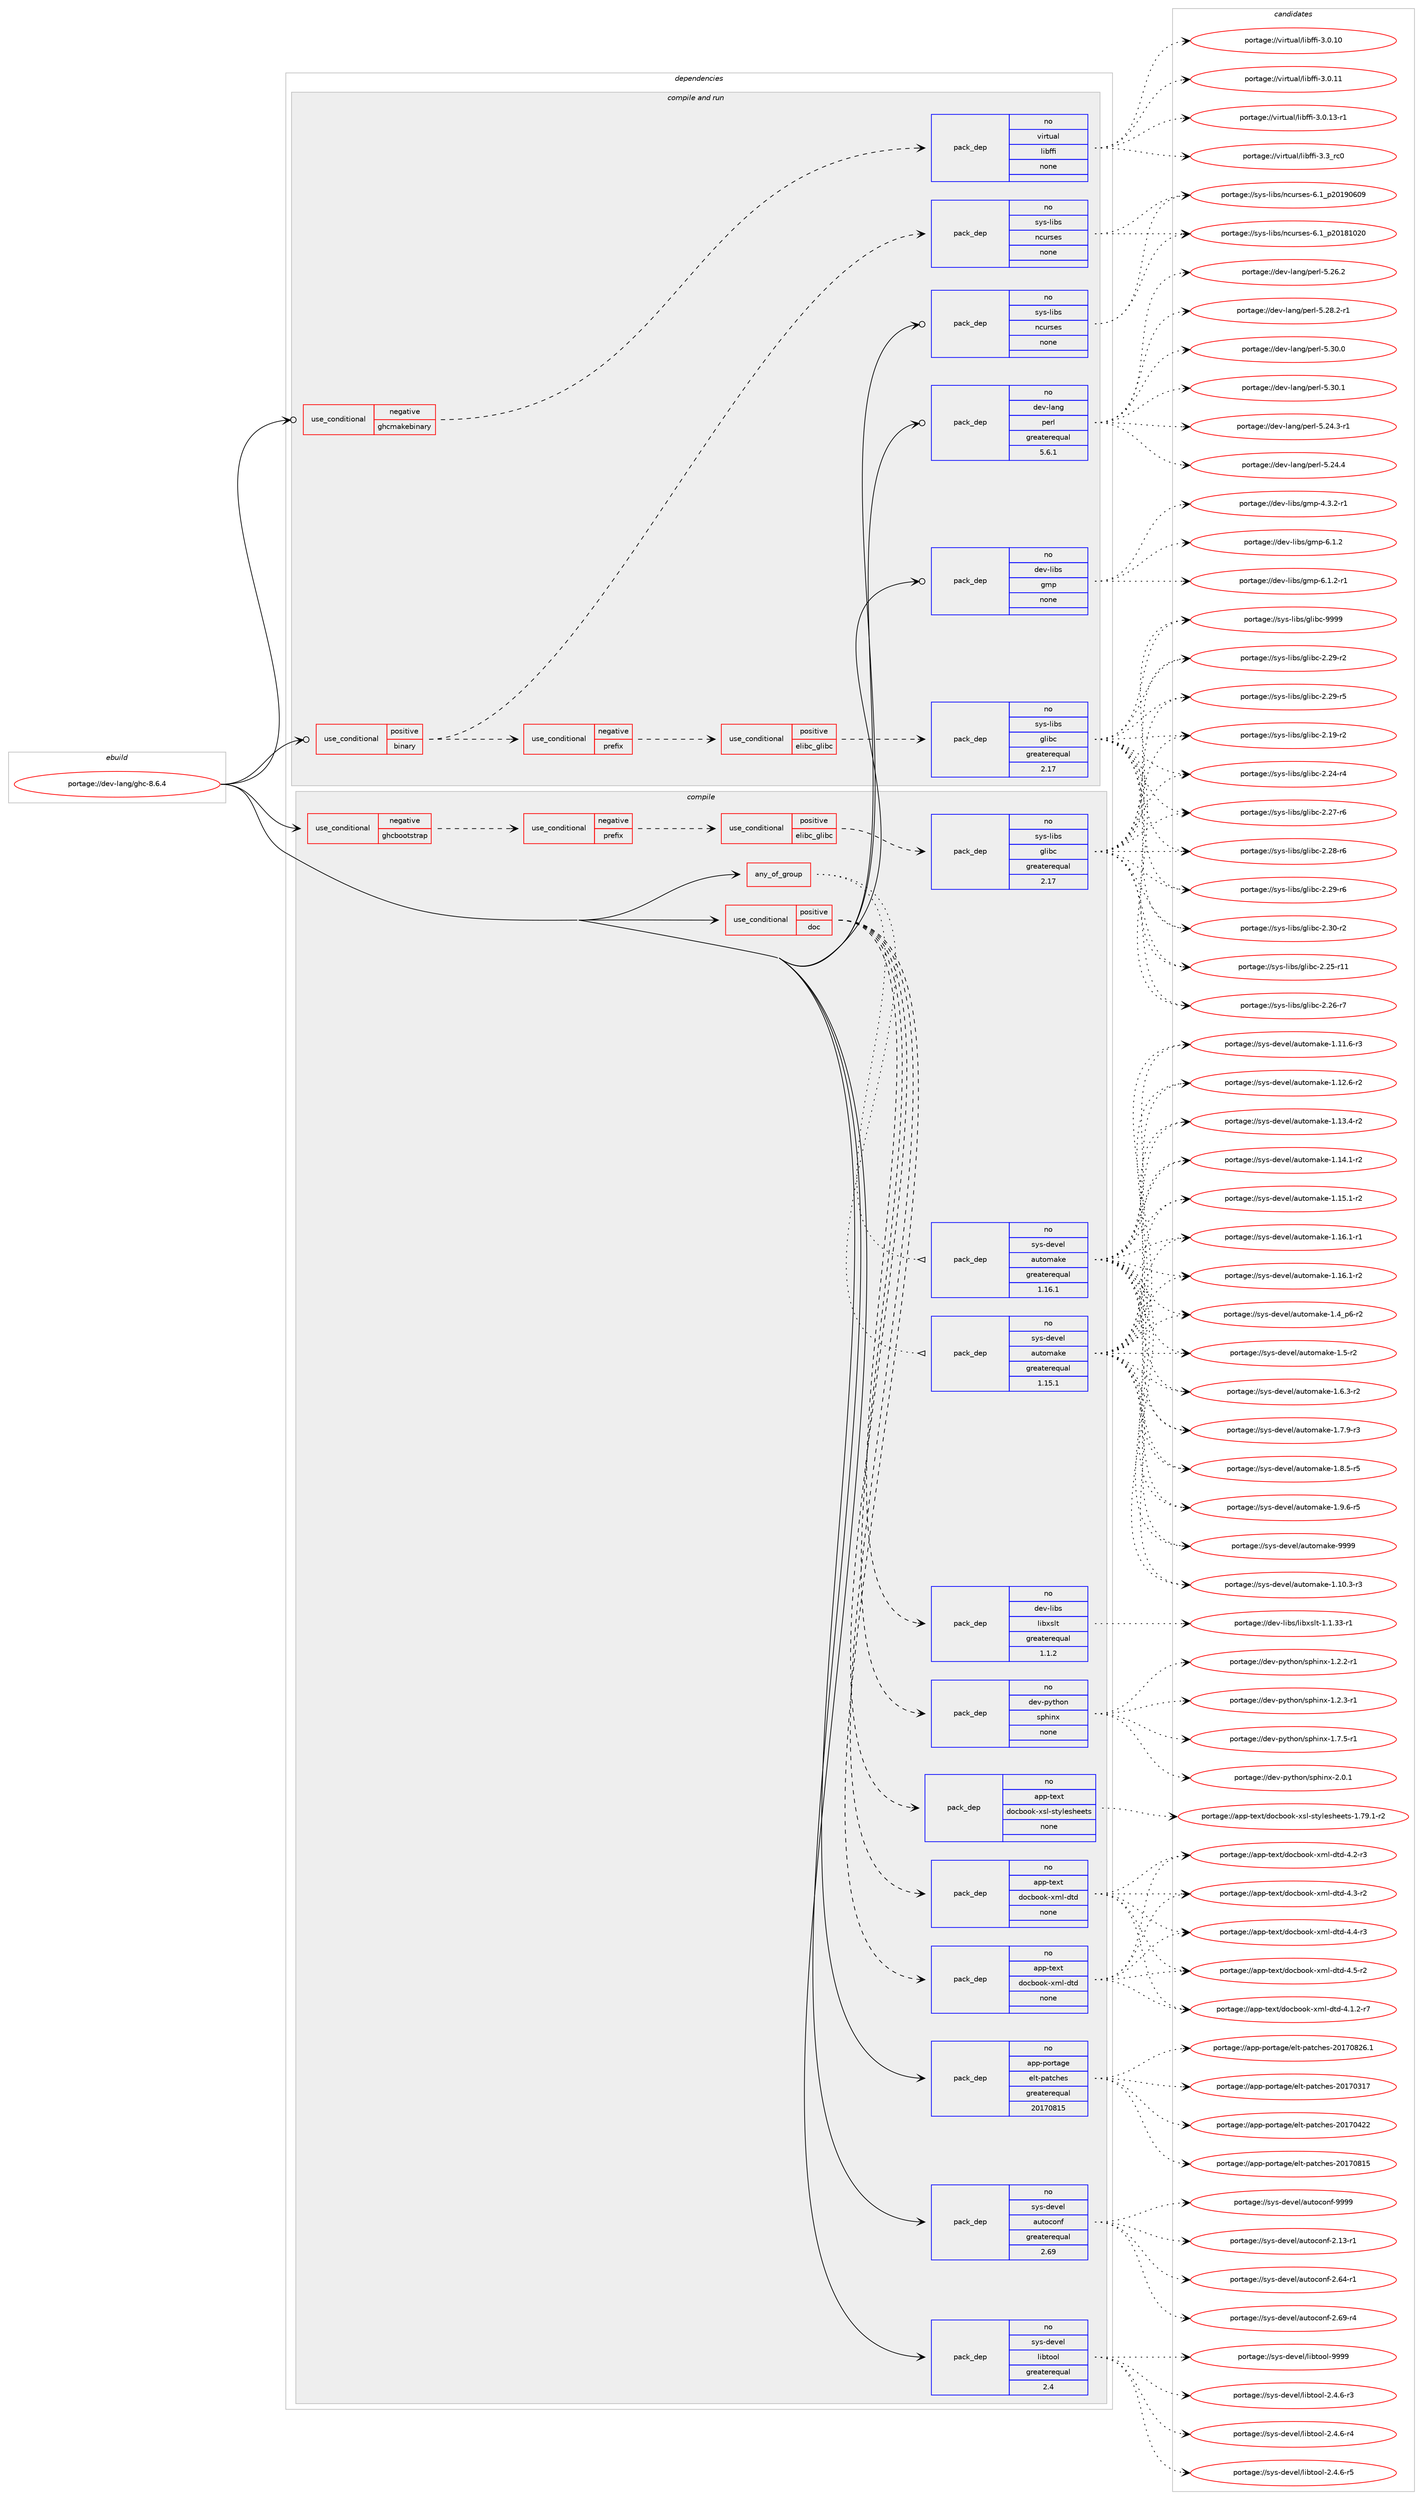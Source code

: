 digraph prolog {

# *************
# Graph options
# *************

newrank=true;
concentrate=true;
compound=true;
graph [rankdir=LR,fontname=Helvetica,fontsize=10,ranksep=1.5];#, ranksep=2.5, nodesep=0.2];
edge  [arrowhead=vee];
node  [fontname=Helvetica,fontsize=10];

# **********
# The ebuild
# **********

subgraph cluster_leftcol {
color=gray;
rank=same;
label=<<i>ebuild</i>>;
id [label="portage://dev-lang/ghc-8.6.4", color=red, width=4, href="../dev-lang/ghc-8.6.4.svg"];
}

# ****************
# The dependencies
# ****************

subgraph cluster_midcol {
color=gray;
label=<<i>dependencies</i>>;
subgraph cluster_compile {
fillcolor="#eeeeee";
style=filled;
label=<<i>compile</i>>;
subgraph any2693 {
dependency93443 [label=<<TABLE BORDER="0" CELLBORDER="1" CELLSPACING="0" CELLPADDING="4"><TR><TD CELLPADDING="10">any_of_group</TD></TR></TABLE>>, shape=none, color=red];subgraph pack71480 {
dependency93444 [label=<<TABLE BORDER="0" CELLBORDER="1" CELLSPACING="0" CELLPADDING="4" WIDTH="220"><TR><TD ROWSPAN="6" CELLPADDING="30">pack_dep</TD></TR><TR><TD WIDTH="110">no</TD></TR><TR><TD>sys-devel</TD></TR><TR><TD>automake</TD></TR><TR><TD>greaterequal</TD></TR><TR><TD>1.16.1</TD></TR></TABLE>>, shape=none, color=blue];
}
dependency93443:e -> dependency93444:w [weight=20,style="dotted",arrowhead="oinv"];
subgraph pack71481 {
dependency93445 [label=<<TABLE BORDER="0" CELLBORDER="1" CELLSPACING="0" CELLPADDING="4" WIDTH="220"><TR><TD ROWSPAN="6" CELLPADDING="30">pack_dep</TD></TR><TR><TD WIDTH="110">no</TD></TR><TR><TD>sys-devel</TD></TR><TR><TD>automake</TD></TR><TR><TD>greaterequal</TD></TR><TR><TD>1.15.1</TD></TR></TABLE>>, shape=none, color=blue];
}
dependency93443:e -> dependency93445:w [weight=20,style="dotted",arrowhead="oinv"];
}
id:e -> dependency93443:w [weight=20,style="solid",arrowhead="vee"];
subgraph cond19213 {
dependency93446 [label=<<TABLE BORDER="0" CELLBORDER="1" CELLSPACING="0" CELLPADDING="4"><TR><TD ROWSPAN="3" CELLPADDING="10">use_conditional</TD></TR><TR><TD>negative</TD></TR><TR><TD>ghcbootstrap</TD></TR></TABLE>>, shape=none, color=red];
subgraph cond19214 {
dependency93447 [label=<<TABLE BORDER="0" CELLBORDER="1" CELLSPACING="0" CELLPADDING="4"><TR><TD ROWSPAN="3" CELLPADDING="10">use_conditional</TD></TR><TR><TD>negative</TD></TR><TR><TD>prefix</TD></TR></TABLE>>, shape=none, color=red];
subgraph cond19215 {
dependency93448 [label=<<TABLE BORDER="0" CELLBORDER="1" CELLSPACING="0" CELLPADDING="4"><TR><TD ROWSPAN="3" CELLPADDING="10">use_conditional</TD></TR><TR><TD>positive</TD></TR><TR><TD>elibc_glibc</TD></TR></TABLE>>, shape=none, color=red];
subgraph pack71482 {
dependency93449 [label=<<TABLE BORDER="0" CELLBORDER="1" CELLSPACING="0" CELLPADDING="4" WIDTH="220"><TR><TD ROWSPAN="6" CELLPADDING="30">pack_dep</TD></TR><TR><TD WIDTH="110">no</TD></TR><TR><TD>sys-libs</TD></TR><TR><TD>glibc</TD></TR><TR><TD>greaterequal</TD></TR><TR><TD>2.17</TD></TR></TABLE>>, shape=none, color=blue];
}
dependency93448:e -> dependency93449:w [weight=20,style="dashed",arrowhead="vee"];
}
dependency93447:e -> dependency93448:w [weight=20,style="dashed",arrowhead="vee"];
}
dependency93446:e -> dependency93447:w [weight=20,style="dashed",arrowhead="vee"];
}
id:e -> dependency93446:w [weight=20,style="solid",arrowhead="vee"];
subgraph cond19216 {
dependency93450 [label=<<TABLE BORDER="0" CELLBORDER="1" CELLSPACING="0" CELLPADDING="4"><TR><TD ROWSPAN="3" CELLPADDING="10">use_conditional</TD></TR><TR><TD>positive</TD></TR><TR><TD>doc</TD></TR></TABLE>>, shape=none, color=red];
subgraph pack71483 {
dependency93451 [label=<<TABLE BORDER="0" CELLBORDER="1" CELLSPACING="0" CELLPADDING="4" WIDTH="220"><TR><TD ROWSPAN="6" CELLPADDING="30">pack_dep</TD></TR><TR><TD WIDTH="110">no</TD></TR><TR><TD>app-text</TD></TR><TR><TD>docbook-xml-dtd</TD></TR><TR><TD>none</TD></TR><TR><TD></TD></TR></TABLE>>, shape=none, color=blue];
}
dependency93450:e -> dependency93451:w [weight=20,style="dashed",arrowhead="vee"];
subgraph pack71484 {
dependency93452 [label=<<TABLE BORDER="0" CELLBORDER="1" CELLSPACING="0" CELLPADDING="4" WIDTH="220"><TR><TD ROWSPAN="6" CELLPADDING="30">pack_dep</TD></TR><TR><TD WIDTH="110">no</TD></TR><TR><TD>app-text</TD></TR><TR><TD>docbook-xml-dtd</TD></TR><TR><TD>none</TD></TR><TR><TD></TD></TR></TABLE>>, shape=none, color=blue];
}
dependency93450:e -> dependency93452:w [weight=20,style="dashed",arrowhead="vee"];
subgraph pack71485 {
dependency93453 [label=<<TABLE BORDER="0" CELLBORDER="1" CELLSPACING="0" CELLPADDING="4" WIDTH="220"><TR><TD ROWSPAN="6" CELLPADDING="30">pack_dep</TD></TR><TR><TD WIDTH="110">no</TD></TR><TR><TD>app-text</TD></TR><TR><TD>docbook-xsl-stylesheets</TD></TR><TR><TD>none</TD></TR><TR><TD></TD></TR></TABLE>>, shape=none, color=blue];
}
dependency93450:e -> dependency93453:w [weight=20,style="dashed",arrowhead="vee"];
subgraph pack71486 {
dependency93454 [label=<<TABLE BORDER="0" CELLBORDER="1" CELLSPACING="0" CELLPADDING="4" WIDTH="220"><TR><TD ROWSPAN="6" CELLPADDING="30">pack_dep</TD></TR><TR><TD WIDTH="110">no</TD></TR><TR><TD>dev-python</TD></TR><TR><TD>sphinx</TD></TR><TR><TD>none</TD></TR><TR><TD></TD></TR></TABLE>>, shape=none, color=blue];
}
dependency93450:e -> dependency93454:w [weight=20,style="dashed",arrowhead="vee"];
subgraph pack71487 {
dependency93455 [label=<<TABLE BORDER="0" CELLBORDER="1" CELLSPACING="0" CELLPADDING="4" WIDTH="220"><TR><TD ROWSPAN="6" CELLPADDING="30">pack_dep</TD></TR><TR><TD WIDTH="110">no</TD></TR><TR><TD>dev-libs</TD></TR><TR><TD>libxslt</TD></TR><TR><TD>greaterequal</TD></TR><TR><TD>1.1.2</TD></TR></TABLE>>, shape=none, color=blue];
}
dependency93450:e -> dependency93455:w [weight=20,style="dashed",arrowhead="vee"];
}
id:e -> dependency93450:w [weight=20,style="solid",arrowhead="vee"];
subgraph pack71488 {
dependency93456 [label=<<TABLE BORDER="0" CELLBORDER="1" CELLSPACING="0" CELLPADDING="4" WIDTH="220"><TR><TD ROWSPAN="6" CELLPADDING="30">pack_dep</TD></TR><TR><TD WIDTH="110">no</TD></TR><TR><TD>app-portage</TD></TR><TR><TD>elt-patches</TD></TR><TR><TD>greaterequal</TD></TR><TR><TD>20170815</TD></TR></TABLE>>, shape=none, color=blue];
}
id:e -> dependency93456:w [weight=20,style="solid",arrowhead="vee"];
subgraph pack71489 {
dependency93457 [label=<<TABLE BORDER="0" CELLBORDER="1" CELLSPACING="0" CELLPADDING="4" WIDTH="220"><TR><TD ROWSPAN="6" CELLPADDING="30">pack_dep</TD></TR><TR><TD WIDTH="110">no</TD></TR><TR><TD>sys-devel</TD></TR><TR><TD>autoconf</TD></TR><TR><TD>greaterequal</TD></TR><TR><TD>2.69</TD></TR></TABLE>>, shape=none, color=blue];
}
id:e -> dependency93457:w [weight=20,style="solid",arrowhead="vee"];
subgraph pack71490 {
dependency93458 [label=<<TABLE BORDER="0" CELLBORDER="1" CELLSPACING="0" CELLPADDING="4" WIDTH="220"><TR><TD ROWSPAN="6" CELLPADDING="30">pack_dep</TD></TR><TR><TD WIDTH="110">no</TD></TR><TR><TD>sys-devel</TD></TR><TR><TD>libtool</TD></TR><TR><TD>greaterequal</TD></TR><TR><TD>2.4</TD></TR></TABLE>>, shape=none, color=blue];
}
id:e -> dependency93458:w [weight=20,style="solid",arrowhead="vee"];
}
subgraph cluster_compileandrun {
fillcolor="#eeeeee";
style=filled;
label=<<i>compile and run</i>>;
subgraph cond19217 {
dependency93459 [label=<<TABLE BORDER="0" CELLBORDER="1" CELLSPACING="0" CELLPADDING="4"><TR><TD ROWSPAN="3" CELLPADDING="10">use_conditional</TD></TR><TR><TD>negative</TD></TR><TR><TD>ghcmakebinary</TD></TR></TABLE>>, shape=none, color=red];
subgraph pack71491 {
dependency93460 [label=<<TABLE BORDER="0" CELLBORDER="1" CELLSPACING="0" CELLPADDING="4" WIDTH="220"><TR><TD ROWSPAN="6" CELLPADDING="30">pack_dep</TD></TR><TR><TD WIDTH="110">no</TD></TR><TR><TD>virtual</TD></TR><TR><TD>libffi</TD></TR><TR><TD>none</TD></TR><TR><TD></TD></TR></TABLE>>, shape=none, color=blue];
}
dependency93459:e -> dependency93460:w [weight=20,style="dashed",arrowhead="vee"];
}
id:e -> dependency93459:w [weight=20,style="solid",arrowhead="odotvee"];
subgraph cond19218 {
dependency93461 [label=<<TABLE BORDER="0" CELLBORDER="1" CELLSPACING="0" CELLPADDING="4"><TR><TD ROWSPAN="3" CELLPADDING="10">use_conditional</TD></TR><TR><TD>positive</TD></TR><TR><TD>binary</TD></TR></TABLE>>, shape=none, color=red];
subgraph cond19219 {
dependency93462 [label=<<TABLE BORDER="0" CELLBORDER="1" CELLSPACING="0" CELLPADDING="4"><TR><TD ROWSPAN="3" CELLPADDING="10">use_conditional</TD></TR><TR><TD>negative</TD></TR><TR><TD>prefix</TD></TR></TABLE>>, shape=none, color=red];
subgraph cond19220 {
dependency93463 [label=<<TABLE BORDER="0" CELLBORDER="1" CELLSPACING="0" CELLPADDING="4"><TR><TD ROWSPAN="3" CELLPADDING="10">use_conditional</TD></TR><TR><TD>positive</TD></TR><TR><TD>elibc_glibc</TD></TR></TABLE>>, shape=none, color=red];
subgraph pack71492 {
dependency93464 [label=<<TABLE BORDER="0" CELLBORDER="1" CELLSPACING="0" CELLPADDING="4" WIDTH="220"><TR><TD ROWSPAN="6" CELLPADDING="30">pack_dep</TD></TR><TR><TD WIDTH="110">no</TD></TR><TR><TD>sys-libs</TD></TR><TR><TD>glibc</TD></TR><TR><TD>greaterequal</TD></TR><TR><TD>2.17</TD></TR></TABLE>>, shape=none, color=blue];
}
dependency93463:e -> dependency93464:w [weight=20,style="dashed",arrowhead="vee"];
}
dependency93462:e -> dependency93463:w [weight=20,style="dashed",arrowhead="vee"];
}
dependency93461:e -> dependency93462:w [weight=20,style="dashed",arrowhead="vee"];
subgraph pack71493 {
dependency93465 [label=<<TABLE BORDER="0" CELLBORDER="1" CELLSPACING="0" CELLPADDING="4" WIDTH="220"><TR><TD ROWSPAN="6" CELLPADDING="30">pack_dep</TD></TR><TR><TD WIDTH="110">no</TD></TR><TR><TD>sys-libs</TD></TR><TR><TD>ncurses</TD></TR><TR><TD>none</TD></TR><TR><TD></TD></TR></TABLE>>, shape=none, color=blue];
}
dependency93461:e -> dependency93465:w [weight=20,style="dashed",arrowhead="vee"];
}
id:e -> dependency93461:w [weight=20,style="solid",arrowhead="odotvee"];
subgraph pack71494 {
dependency93466 [label=<<TABLE BORDER="0" CELLBORDER="1" CELLSPACING="0" CELLPADDING="4" WIDTH="220"><TR><TD ROWSPAN="6" CELLPADDING="30">pack_dep</TD></TR><TR><TD WIDTH="110">no</TD></TR><TR><TD>dev-lang</TD></TR><TR><TD>perl</TD></TR><TR><TD>greaterequal</TD></TR><TR><TD>5.6.1</TD></TR></TABLE>>, shape=none, color=blue];
}
id:e -> dependency93466:w [weight=20,style="solid",arrowhead="odotvee"];
subgraph pack71495 {
dependency93467 [label=<<TABLE BORDER="0" CELLBORDER="1" CELLSPACING="0" CELLPADDING="4" WIDTH="220"><TR><TD ROWSPAN="6" CELLPADDING="30">pack_dep</TD></TR><TR><TD WIDTH="110">no</TD></TR><TR><TD>dev-libs</TD></TR><TR><TD>gmp</TD></TR><TR><TD>none</TD></TR><TR><TD></TD></TR></TABLE>>, shape=none, color=blue];
}
id:e -> dependency93467:w [weight=20,style="solid",arrowhead="odotvee"];
subgraph pack71496 {
dependency93468 [label=<<TABLE BORDER="0" CELLBORDER="1" CELLSPACING="0" CELLPADDING="4" WIDTH="220"><TR><TD ROWSPAN="6" CELLPADDING="30">pack_dep</TD></TR><TR><TD WIDTH="110">no</TD></TR><TR><TD>sys-libs</TD></TR><TR><TD>ncurses</TD></TR><TR><TD>none</TD></TR><TR><TD></TD></TR></TABLE>>, shape=none, color=blue];
}
id:e -> dependency93468:w [weight=20,style="solid",arrowhead="odotvee"];
}
subgraph cluster_run {
fillcolor="#eeeeee";
style=filled;
label=<<i>run</i>>;
}
}

# **************
# The candidates
# **************

subgraph cluster_choices {
rank=same;
color=gray;
label=<<i>candidates</i>>;

subgraph choice71480 {
color=black;
nodesep=1;
choiceportage11512111545100101118101108479711711611110997107101454946494846514511451 [label="portage://sys-devel/automake-1.10.3-r3", color=red, width=4,href="../sys-devel/automake-1.10.3-r3.svg"];
choiceportage11512111545100101118101108479711711611110997107101454946494946544511451 [label="portage://sys-devel/automake-1.11.6-r3", color=red, width=4,href="../sys-devel/automake-1.11.6-r3.svg"];
choiceportage11512111545100101118101108479711711611110997107101454946495046544511450 [label="portage://sys-devel/automake-1.12.6-r2", color=red, width=4,href="../sys-devel/automake-1.12.6-r2.svg"];
choiceportage11512111545100101118101108479711711611110997107101454946495146524511450 [label="portage://sys-devel/automake-1.13.4-r2", color=red, width=4,href="../sys-devel/automake-1.13.4-r2.svg"];
choiceportage11512111545100101118101108479711711611110997107101454946495246494511450 [label="portage://sys-devel/automake-1.14.1-r2", color=red, width=4,href="../sys-devel/automake-1.14.1-r2.svg"];
choiceportage11512111545100101118101108479711711611110997107101454946495346494511450 [label="portage://sys-devel/automake-1.15.1-r2", color=red, width=4,href="../sys-devel/automake-1.15.1-r2.svg"];
choiceportage11512111545100101118101108479711711611110997107101454946495446494511449 [label="portage://sys-devel/automake-1.16.1-r1", color=red, width=4,href="../sys-devel/automake-1.16.1-r1.svg"];
choiceportage11512111545100101118101108479711711611110997107101454946495446494511450 [label="portage://sys-devel/automake-1.16.1-r2", color=red, width=4,href="../sys-devel/automake-1.16.1-r2.svg"];
choiceportage115121115451001011181011084797117116111109971071014549465295112544511450 [label="portage://sys-devel/automake-1.4_p6-r2", color=red, width=4,href="../sys-devel/automake-1.4_p6-r2.svg"];
choiceportage11512111545100101118101108479711711611110997107101454946534511450 [label="portage://sys-devel/automake-1.5-r2", color=red, width=4,href="../sys-devel/automake-1.5-r2.svg"];
choiceportage115121115451001011181011084797117116111109971071014549465446514511450 [label="portage://sys-devel/automake-1.6.3-r2", color=red, width=4,href="../sys-devel/automake-1.6.3-r2.svg"];
choiceportage115121115451001011181011084797117116111109971071014549465546574511451 [label="portage://sys-devel/automake-1.7.9-r3", color=red, width=4,href="../sys-devel/automake-1.7.9-r3.svg"];
choiceportage115121115451001011181011084797117116111109971071014549465646534511453 [label="portage://sys-devel/automake-1.8.5-r5", color=red, width=4,href="../sys-devel/automake-1.8.5-r5.svg"];
choiceportage115121115451001011181011084797117116111109971071014549465746544511453 [label="portage://sys-devel/automake-1.9.6-r5", color=red, width=4,href="../sys-devel/automake-1.9.6-r5.svg"];
choiceportage115121115451001011181011084797117116111109971071014557575757 [label="portage://sys-devel/automake-9999", color=red, width=4,href="../sys-devel/automake-9999.svg"];
dependency93444:e -> choiceportage11512111545100101118101108479711711611110997107101454946494846514511451:w [style=dotted,weight="100"];
dependency93444:e -> choiceportage11512111545100101118101108479711711611110997107101454946494946544511451:w [style=dotted,weight="100"];
dependency93444:e -> choiceportage11512111545100101118101108479711711611110997107101454946495046544511450:w [style=dotted,weight="100"];
dependency93444:e -> choiceportage11512111545100101118101108479711711611110997107101454946495146524511450:w [style=dotted,weight="100"];
dependency93444:e -> choiceportage11512111545100101118101108479711711611110997107101454946495246494511450:w [style=dotted,weight="100"];
dependency93444:e -> choiceportage11512111545100101118101108479711711611110997107101454946495346494511450:w [style=dotted,weight="100"];
dependency93444:e -> choiceportage11512111545100101118101108479711711611110997107101454946495446494511449:w [style=dotted,weight="100"];
dependency93444:e -> choiceportage11512111545100101118101108479711711611110997107101454946495446494511450:w [style=dotted,weight="100"];
dependency93444:e -> choiceportage115121115451001011181011084797117116111109971071014549465295112544511450:w [style=dotted,weight="100"];
dependency93444:e -> choiceportage11512111545100101118101108479711711611110997107101454946534511450:w [style=dotted,weight="100"];
dependency93444:e -> choiceportage115121115451001011181011084797117116111109971071014549465446514511450:w [style=dotted,weight="100"];
dependency93444:e -> choiceportage115121115451001011181011084797117116111109971071014549465546574511451:w [style=dotted,weight="100"];
dependency93444:e -> choiceportage115121115451001011181011084797117116111109971071014549465646534511453:w [style=dotted,weight="100"];
dependency93444:e -> choiceportage115121115451001011181011084797117116111109971071014549465746544511453:w [style=dotted,weight="100"];
dependency93444:e -> choiceportage115121115451001011181011084797117116111109971071014557575757:w [style=dotted,weight="100"];
}
subgraph choice71481 {
color=black;
nodesep=1;
choiceportage11512111545100101118101108479711711611110997107101454946494846514511451 [label="portage://sys-devel/automake-1.10.3-r3", color=red, width=4,href="../sys-devel/automake-1.10.3-r3.svg"];
choiceportage11512111545100101118101108479711711611110997107101454946494946544511451 [label="portage://sys-devel/automake-1.11.6-r3", color=red, width=4,href="../sys-devel/automake-1.11.6-r3.svg"];
choiceportage11512111545100101118101108479711711611110997107101454946495046544511450 [label="portage://sys-devel/automake-1.12.6-r2", color=red, width=4,href="../sys-devel/automake-1.12.6-r2.svg"];
choiceportage11512111545100101118101108479711711611110997107101454946495146524511450 [label="portage://sys-devel/automake-1.13.4-r2", color=red, width=4,href="../sys-devel/automake-1.13.4-r2.svg"];
choiceportage11512111545100101118101108479711711611110997107101454946495246494511450 [label="portage://sys-devel/automake-1.14.1-r2", color=red, width=4,href="../sys-devel/automake-1.14.1-r2.svg"];
choiceportage11512111545100101118101108479711711611110997107101454946495346494511450 [label="portage://sys-devel/automake-1.15.1-r2", color=red, width=4,href="../sys-devel/automake-1.15.1-r2.svg"];
choiceportage11512111545100101118101108479711711611110997107101454946495446494511449 [label="portage://sys-devel/automake-1.16.1-r1", color=red, width=4,href="../sys-devel/automake-1.16.1-r1.svg"];
choiceportage11512111545100101118101108479711711611110997107101454946495446494511450 [label="portage://sys-devel/automake-1.16.1-r2", color=red, width=4,href="../sys-devel/automake-1.16.1-r2.svg"];
choiceportage115121115451001011181011084797117116111109971071014549465295112544511450 [label="portage://sys-devel/automake-1.4_p6-r2", color=red, width=4,href="../sys-devel/automake-1.4_p6-r2.svg"];
choiceportage11512111545100101118101108479711711611110997107101454946534511450 [label="portage://sys-devel/automake-1.5-r2", color=red, width=4,href="../sys-devel/automake-1.5-r2.svg"];
choiceportage115121115451001011181011084797117116111109971071014549465446514511450 [label="portage://sys-devel/automake-1.6.3-r2", color=red, width=4,href="../sys-devel/automake-1.6.3-r2.svg"];
choiceportage115121115451001011181011084797117116111109971071014549465546574511451 [label="portage://sys-devel/automake-1.7.9-r3", color=red, width=4,href="../sys-devel/automake-1.7.9-r3.svg"];
choiceportage115121115451001011181011084797117116111109971071014549465646534511453 [label="portage://sys-devel/automake-1.8.5-r5", color=red, width=4,href="../sys-devel/automake-1.8.5-r5.svg"];
choiceportage115121115451001011181011084797117116111109971071014549465746544511453 [label="portage://sys-devel/automake-1.9.6-r5", color=red, width=4,href="../sys-devel/automake-1.9.6-r5.svg"];
choiceportage115121115451001011181011084797117116111109971071014557575757 [label="portage://sys-devel/automake-9999", color=red, width=4,href="../sys-devel/automake-9999.svg"];
dependency93445:e -> choiceportage11512111545100101118101108479711711611110997107101454946494846514511451:w [style=dotted,weight="100"];
dependency93445:e -> choiceportage11512111545100101118101108479711711611110997107101454946494946544511451:w [style=dotted,weight="100"];
dependency93445:e -> choiceportage11512111545100101118101108479711711611110997107101454946495046544511450:w [style=dotted,weight="100"];
dependency93445:e -> choiceportage11512111545100101118101108479711711611110997107101454946495146524511450:w [style=dotted,weight="100"];
dependency93445:e -> choiceportage11512111545100101118101108479711711611110997107101454946495246494511450:w [style=dotted,weight="100"];
dependency93445:e -> choiceportage11512111545100101118101108479711711611110997107101454946495346494511450:w [style=dotted,weight="100"];
dependency93445:e -> choiceportage11512111545100101118101108479711711611110997107101454946495446494511449:w [style=dotted,weight="100"];
dependency93445:e -> choiceportage11512111545100101118101108479711711611110997107101454946495446494511450:w [style=dotted,weight="100"];
dependency93445:e -> choiceportage115121115451001011181011084797117116111109971071014549465295112544511450:w [style=dotted,weight="100"];
dependency93445:e -> choiceportage11512111545100101118101108479711711611110997107101454946534511450:w [style=dotted,weight="100"];
dependency93445:e -> choiceportage115121115451001011181011084797117116111109971071014549465446514511450:w [style=dotted,weight="100"];
dependency93445:e -> choiceportage115121115451001011181011084797117116111109971071014549465546574511451:w [style=dotted,weight="100"];
dependency93445:e -> choiceportage115121115451001011181011084797117116111109971071014549465646534511453:w [style=dotted,weight="100"];
dependency93445:e -> choiceportage115121115451001011181011084797117116111109971071014549465746544511453:w [style=dotted,weight="100"];
dependency93445:e -> choiceportage115121115451001011181011084797117116111109971071014557575757:w [style=dotted,weight="100"];
}
subgraph choice71482 {
color=black;
nodesep=1;
choiceportage115121115451081059811547103108105989945504649574511450 [label="portage://sys-libs/glibc-2.19-r2", color=red, width=4,href="../sys-libs/glibc-2.19-r2.svg"];
choiceportage115121115451081059811547103108105989945504650524511452 [label="portage://sys-libs/glibc-2.24-r4", color=red, width=4,href="../sys-libs/glibc-2.24-r4.svg"];
choiceportage11512111545108105981154710310810598994550465053451144949 [label="portage://sys-libs/glibc-2.25-r11", color=red, width=4,href="../sys-libs/glibc-2.25-r11.svg"];
choiceportage115121115451081059811547103108105989945504650544511455 [label="portage://sys-libs/glibc-2.26-r7", color=red, width=4,href="../sys-libs/glibc-2.26-r7.svg"];
choiceportage115121115451081059811547103108105989945504650554511454 [label="portage://sys-libs/glibc-2.27-r6", color=red, width=4,href="../sys-libs/glibc-2.27-r6.svg"];
choiceportage115121115451081059811547103108105989945504650564511454 [label="portage://sys-libs/glibc-2.28-r6", color=red, width=4,href="../sys-libs/glibc-2.28-r6.svg"];
choiceportage115121115451081059811547103108105989945504650574511450 [label="portage://sys-libs/glibc-2.29-r2", color=red, width=4,href="../sys-libs/glibc-2.29-r2.svg"];
choiceportage115121115451081059811547103108105989945504650574511453 [label="portage://sys-libs/glibc-2.29-r5", color=red, width=4,href="../sys-libs/glibc-2.29-r5.svg"];
choiceportage115121115451081059811547103108105989945504650574511454 [label="portage://sys-libs/glibc-2.29-r6", color=red, width=4,href="../sys-libs/glibc-2.29-r6.svg"];
choiceportage115121115451081059811547103108105989945504651484511450 [label="portage://sys-libs/glibc-2.30-r2", color=red, width=4,href="../sys-libs/glibc-2.30-r2.svg"];
choiceportage11512111545108105981154710310810598994557575757 [label="portage://sys-libs/glibc-9999", color=red, width=4,href="../sys-libs/glibc-9999.svg"];
dependency93449:e -> choiceportage115121115451081059811547103108105989945504649574511450:w [style=dotted,weight="100"];
dependency93449:e -> choiceportage115121115451081059811547103108105989945504650524511452:w [style=dotted,weight="100"];
dependency93449:e -> choiceportage11512111545108105981154710310810598994550465053451144949:w [style=dotted,weight="100"];
dependency93449:e -> choiceportage115121115451081059811547103108105989945504650544511455:w [style=dotted,weight="100"];
dependency93449:e -> choiceportage115121115451081059811547103108105989945504650554511454:w [style=dotted,weight="100"];
dependency93449:e -> choiceportage115121115451081059811547103108105989945504650564511454:w [style=dotted,weight="100"];
dependency93449:e -> choiceportage115121115451081059811547103108105989945504650574511450:w [style=dotted,weight="100"];
dependency93449:e -> choiceportage115121115451081059811547103108105989945504650574511453:w [style=dotted,weight="100"];
dependency93449:e -> choiceportage115121115451081059811547103108105989945504650574511454:w [style=dotted,weight="100"];
dependency93449:e -> choiceportage115121115451081059811547103108105989945504651484511450:w [style=dotted,weight="100"];
dependency93449:e -> choiceportage11512111545108105981154710310810598994557575757:w [style=dotted,weight="100"];
}
subgraph choice71483 {
color=black;
nodesep=1;
choiceportage971121124511610112011647100111999811111110745120109108451001161004552464946504511455 [label="portage://app-text/docbook-xml-dtd-4.1.2-r7", color=red, width=4,href="../app-text/docbook-xml-dtd-4.1.2-r7.svg"];
choiceportage97112112451161011201164710011199981111111074512010910845100116100455246504511451 [label="portage://app-text/docbook-xml-dtd-4.2-r3", color=red, width=4,href="../app-text/docbook-xml-dtd-4.2-r3.svg"];
choiceportage97112112451161011201164710011199981111111074512010910845100116100455246514511450 [label="portage://app-text/docbook-xml-dtd-4.3-r2", color=red, width=4,href="../app-text/docbook-xml-dtd-4.3-r2.svg"];
choiceportage97112112451161011201164710011199981111111074512010910845100116100455246524511451 [label="portage://app-text/docbook-xml-dtd-4.4-r3", color=red, width=4,href="../app-text/docbook-xml-dtd-4.4-r3.svg"];
choiceportage97112112451161011201164710011199981111111074512010910845100116100455246534511450 [label="portage://app-text/docbook-xml-dtd-4.5-r2", color=red, width=4,href="../app-text/docbook-xml-dtd-4.5-r2.svg"];
dependency93451:e -> choiceportage971121124511610112011647100111999811111110745120109108451001161004552464946504511455:w [style=dotted,weight="100"];
dependency93451:e -> choiceportage97112112451161011201164710011199981111111074512010910845100116100455246504511451:w [style=dotted,weight="100"];
dependency93451:e -> choiceportage97112112451161011201164710011199981111111074512010910845100116100455246514511450:w [style=dotted,weight="100"];
dependency93451:e -> choiceportage97112112451161011201164710011199981111111074512010910845100116100455246524511451:w [style=dotted,weight="100"];
dependency93451:e -> choiceportage97112112451161011201164710011199981111111074512010910845100116100455246534511450:w [style=dotted,weight="100"];
}
subgraph choice71484 {
color=black;
nodesep=1;
choiceportage971121124511610112011647100111999811111110745120109108451001161004552464946504511455 [label="portage://app-text/docbook-xml-dtd-4.1.2-r7", color=red, width=4,href="../app-text/docbook-xml-dtd-4.1.2-r7.svg"];
choiceportage97112112451161011201164710011199981111111074512010910845100116100455246504511451 [label="portage://app-text/docbook-xml-dtd-4.2-r3", color=red, width=4,href="../app-text/docbook-xml-dtd-4.2-r3.svg"];
choiceportage97112112451161011201164710011199981111111074512010910845100116100455246514511450 [label="portage://app-text/docbook-xml-dtd-4.3-r2", color=red, width=4,href="../app-text/docbook-xml-dtd-4.3-r2.svg"];
choiceportage97112112451161011201164710011199981111111074512010910845100116100455246524511451 [label="portage://app-text/docbook-xml-dtd-4.4-r3", color=red, width=4,href="../app-text/docbook-xml-dtd-4.4-r3.svg"];
choiceportage97112112451161011201164710011199981111111074512010910845100116100455246534511450 [label="portage://app-text/docbook-xml-dtd-4.5-r2", color=red, width=4,href="../app-text/docbook-xml-dtd-4.5-r2.svg"];
dependency93452:e -> choiceportage971121124511610112011647100111999811111110745120109108451001161004552464946504511455:w [style=dotted,weight="100"];
dependency93452:e -> choiceportage97112112451161011201164710011199981111111074512010910845100116100455246504511451:w [style=dotted,weight="100"];
dependency93452:e -> choiceportage97112112451161011201164710011199981111111074512010910845100116100455246514511450:w [style=dotted,weight="100"];
dependency93452:e -> choiceportage97112112451161011201164710011199981111111074512010910845100116100455246524511451:w [style=dotted,weight="100"];
dependency93452:e -> choiceportage97112112451161011201164710011199981111111074512010910845100116100455246534511450:w [style=dotted,weight="100"];
}
subgraph choice71485 {
color=black;
nodesep=1;
choiceportage97112112451161011201164710011199981111111074512011510845115116121108101115104101101116115454946555746494511450 [label="portage://app-text/docbook-xsl-stylesheets-1.79.1-r2", color=red, width=4,href="../app-text/docbook-xsl-stylesheets-1.79.1-r2.svg"];
dependency93453:e -> choiceportage97112112451161011201164710011199981111111074512011510845115116121108101115104101101116115454946555746494511450:w [style=dotted,weight="100"];
}
subgraph choice71486 {
color=black;
nodesep=1;
choiceportage10010111845112121116104111110471151121041051101204549465046504511449 [label="portage://dev-python/sphinx-1.2.2-r1", color=red, width=4,href="../dev-python/sphinx-1.2.2-r1.svg"];
choiceportage10010111845112121116104111110471151121041051101204549465046514511449 [label="portage://dev-python/sphinx-1.2.3-r1", color=red, width=4,href="../dev-python/sphinx-1.2.3-r1.svg"];
choiceportage10010111845112121116104111110471151121041051101204549465546534511449 [label="portage://dev-python/sphinx-1.7.5-r1", color=red, width=4,href="../dev-python/sphinx-1.7.5-r1.svg"];
choiceportage1001011184511212111610411111047115112104105110120455046484649 [label="portage://dev-python/sphinx-2.0.1", color=red, width=4,href="../dev-python/sphinx-2.0.1.svg"];
dependency93454:e -> choiceportage10010111845112121116104111110471151121041051101204549465046504511449:w [style=dotted,weight="100"];
dependency93454:e -> choiceportage10010111845112121116104111110471151121041051101204549465046514511449:w [style=dotted,weight="100"];
dependency93454:e -> choiceportage10010111845112121116104111110471151121041051101204549465546534511449:w [style=dotted,weight="100"];
dependency93454:e -> choiceportage1001011184511212111610411111047115112104105110120455046484649:w [style=dotted,weight="100"];
}
subgraph choice71487 {
color=black;
nodesep=1;
choiceportage10010111845108105981154710810598120115108116454946494651514511449 [label="portage://dev-libs/libxslt-1.1.33-r1", color=red, width=4,href="../dev-libs/libxslt-1.1.33-r1.svg"];
dependency93455:e -> choiceportage10010111845108105981154710810598120115108116454946494651514511449:w [style=dotted,weight="100"];
}
subgraph choice71488 {
color=black;
nodesep=1;
choiceportage97112112451121111141169710310147101108116451129711699104101115455048495548514955 [label="portage://app-portage/elt-patches-20170317", color=red, width=4,href="../app-portage/elt-patches-20170317.svg"];
choiceportage97112112451121111141169710310147101108116451129711699104101115455048495548525050 [label="portage://app-portage/elt-patches-20170422", color=red, width=4,href="../app-portage/elt-patches-20170422.svg"];
choiceportage97112112451121111141169710310147101108116451129711699104101115455048495548564953 [label="portage://app-portage/elt-patches-20170815", color=red, width=4,href="../app-portage/elt-patches-20170815.svg"];
choiceportage971121124511211111411697103101471011081164511297116991041011154550484955485650544649 [label="portage://app-portage/elt-patches-20170826.1", color=red, width=4,href="../app-portage/elt-patches-20170826.1.svg"];
dependency93456:e -> choiceportage97112112451121111141169710310147101108116451129711699104101115455048495548514955:w [style=dotted,weight="100"];
dependency93456:e -> choiceportage97112112451121111141169710310147101108116451129711699104101115455048495548525050:w [style=dotted,weight="100"];
dependency93456:e -> choiceportage97112112451121111141169710310147101108116451129711699104101115455048495548564953:w [style=dotted,weight="100"];
dependency93456:e -> choiceportage971121124511211111411697103101471011081164511297116991041011154550484955485650544649:w [style=dotted,weight="100"];
}
subgraph choice71489 {
color=black;
nodesep=1;
choiceportage1151211154510010111810110847971171161119911111010245504649514511449 [label="portage://sys-devel/autoconf-2.13-r1", color=red, width=4,href="../sys-devel/autoconf-2.13-r1.svg"];
choiceportage1151211154510010111810110847971171161119911111010245504654524511449 [label="portage://sys-devel/autoconf-2.64-r1", color=red, width=4,href="../sys-devel/autoconf-2.64-r1.svg"];
choiceportage1151211154510010111810110847971171161119911111010245504654574511452 [label="portage://sys-devel/autoconf-2.69-r4", color=red, width=4,href="../sys-devel/autoconf-2.69-r4.svg"];
choiceportage115121115451001011181011084797117116111991111101024557575757 [label="portage://sys-devel/autoconf-9999", color=red, width=4,href="../sys-devel/autoconf-9999.svg"];
dependency93457:e -> choiceportage1151211154510010111810110847971171161119911111010245504649514511449:w [style=dotted,weight="100"];
dependency93457:e -> choiceportage1151211154510010111810110847971171161119911111010245504654524511449:w [style=dotted,weight="100"];
dependency93457:e -> choiceportage1151211154510010111810110847971171161119911111010245504654574511452:w [style=dotted,weight="100"];
dependency93457:e -> choiceportage115121115451001011181011084797117116111991111101024557575757:w [style=dotted,weight="100"];
}
subgraph choice71490 {
color=black;
nodesep=1;
choiceportage1151211154510010111810110847108105981161111111084550465246544511451 [label="portage://sys-devel/libtool-2.4.6-r3", color=red, width=4,href="../sys-devel/libtool-2.4.6-r3.svg"];
choiceportage1151211154510010111810110847108105981161111111084550465246544511452 [label="portage://sys-devel/libtool-2.4.6-r4", color=red, width=4,href="../sys-devel/libtool-2.4.6-r4.svg"];
choiceportage1151211154510010111810110847108105981161111111084550465246544511453 [label="portage://sys-devel/libtool-2.4.6-r5", color=red, width=4,href="../sys-devel/libtool-2.4.6-r5.svg"];
choiceportage1151211154510010111810110847108105981161111111084557575757 [label="portage://sys-devel/libtool-9999", color=red, width=4,href="../sys-devel/libtool-9999.svg"];
dependency93458:e -> choiceportage1151211154510010111810110847108105981161111111084550465246544511451:w [style=dotted,weight="100"];
dependency93458:e -> choiceportage1151211154510010111810110847108105981161111111084550465246544511452:w [style=dotted,weight="100"];
dependency93458:e -> choiceportage1151211154510010111810110847108105981161111111084550465246544511453:w [style=dotted,weight="100"];
dependency93458:e -> choiceportage1151211154510010111810110847108105981161111111084557575757:w [style=dotted,weight="100"];
}
subgraph choice71491 {
color=black;
nodesep=1;
choiceportage11810511411611797108471081059810210210545514648464948 [label="portage://virtual/libffi-3.0.10", color=red, width=4,href="../virtual/libffi-3.0.10.svg"];
choiceportage11810511411611797108471081059810210210545514648464949 [label="portage://virtual/libffi-3.0.11", color=red, width=4,href="../virtual/libffi-3.0.11.svg"];
choiceportage118105114116117971084710810598102102105455146484649514511449 [label="portage://virtual/libffi-3.0.13-r1", color=red, width=4,href="../virtual/libffi-3.0.13-r1.svg"];
choiceportage11810511411611797108471081059810210210545514651951149948 [label="portage://virtual/libffi-3.3_rc0", color=red, width=4,href="../virtual/libffi-3.3_rc0.svg"];
dependency93460:e -> choiceportage11810511411611797108471081059810210210545514648464948:w [style=dotted,weight="100"];
dependency93460:e -> choiceportage11810511411611797108471081059810210210545514648464949:w [style=dotted,weight="100"];
dependency93460:e -> choiceportage118105114116117971084710810598102102105455146484649514511449:w [style=dotted,weight="100"];
dependency93460:e -> choiceportage11810511411611797108471081059810210210545514651951149948:w [style=dotted,weight="100"];
}
subgraph choice71492 {
color=black;
nodesep=1;
choiceportage115121115451081059811547103108105989945504649574511450 [label="portage://sys-libs/glibc-2.19-r2", color=red, width=4,href="../sys-libs/glibc-2.19-r2.svg"];
choiceportage115121115451081059811547103108105989945504650524511452 [label="portage://sys-libs/glibc-2.24-r4", color=red, width=4,href="../sys-libs/glibc-2.24-r4.svg"];
choiceportage11512111545108105981154710310810598994550465053451144949 [label="portage://sys-libs/glibc-2.25-r11", color=red, width=4,href="../sys-libs/glibc-2.25-r11.svg"];
choiceportage115121115451081059811547103108105989945504650544511455 [label="portage://sys-libs/glibc-2.26-r7", color=red, width=4,href="../sys-libs/glibc-2.26-r7.svg"];
choiceportage115121115451081059811547103108105989945504650554511454 [label="portage://sys-libs/glibc-2.27-r6", color=red, width=4,href="../sys-libs/glibc-2.27-r6.svg"];
choiceportage115121115451081059811547103108105989945504650564511454 [label="portage://sys-libs/glibc-2.28-r6", color=red, width=4,href="../sys-libs/glibc-2.28-r6.svg"];
choiceportage115121115451081059811547103108105989945504650574511450 [label="portage://sys-libs/glibc-2.29-r2", color=red, width=4,href="../sys-libs/glibc-2.29-r2.svg"];
choiceportage115121115451081059811547103108105989945504650574511453 [label="portage://sys-libs/glibc-2.29-r5", color=red, width=4,href="../sys-libs/glibc-2.29-r5.svg"];
choiceportage115121115451081059811547103108105989945504650574511454 [label="portage://sys-libs/glibc-2.29-r6", color=red, width=4,href="../sys-libs/glibc-2.29-r6.svg"];
choiceportage115121115451081059811547103108105989945504651484511450 [label="portage://sys-libs/glibc-2.30-r2", color=red, width=4,href="../sys-libs/glibc-2.30-r2.svg"];
choiceportage11512111545108105981154710310810598994557575757 [label="portage://sys-libs/glibc-9999", color=red, width=4,href="../sys-libs/glibc-9999.svg"];
dependency93464:e -> choiceportage115121115451081059811547103108105989945504649574511450:w [style=dotted,weight="100"];
dependency93464:e -> choiceportage115121115451081059811547103108105989945504650524511452:w [style=dotted,weight="100"];
dependency93464:e -> choiceportage11512111545108105981154710310810598994550465053451144949:w [style=dotted,weight="100"];
dependency93464:e -> choiceportage115121115451081059811547103108105989945504650544511455:w [style=dotted,weight="100"];
dependency93464:e -> choiceportage115121115451081059811547103108105989945504650554511454:w [style=dotted,weight="100"];
dependency93464:e -> choiceportage115121115451081059811547103108105989945504650564511454:w [style=dotted,weight="100"];
dependency93464:e -> choiceportage115121115451081059811547103108105989945504650574511450:w [style=dotted,weight="100"];
dependency93464:e -> choiceportage115121115451081059811547103108105989945504650574511453:w [style=dotted,weight="100"];
dependency93464:e -> choiceportage115121115451081059811547103108105989945504650574511454:w [style=dotted,weight="100"];
dependency93464:e -> choiceportage115121115451081059811547103108105989945504651484511450:w [style=dotted,weight="100"];
dependency93464:e -> choiceportage11512111545108105981154710310810598994557575757:w [style=dotted,weight="100"];
}
subgraph choice71493 {
color=black;
nodesep=1;
choiceportage1151211154510810598115471109911711411510111545544649951125048495649485048 [label="portage://sys-libs/ncurses-6.1_p20181020", color=red, width=4,href="../sys-libs/ncurses-6.1_p20181020.svg"];
choiceportage1151211154510810598115471109911711411510111545544649951125048495748544857 [label="portage://sys-libs/ncurses-6.1_p20190609", color=red, width=4,href="../sys-libs/ncurses-6.1_p20190609.svg"];
dependency93465:e -> choiceportage1151211154510810598115471109911711411510111545544649951125048495649485048:w [style=dotted,weight="100"];
dependency93465:e -> choiceportage1151211154510810598115471109911711411510111545544649951125048495748544857:w [style=dotted,weight="100"];
}
subgraph choice71494 {
color=black;
nodesep=1;
choiceportage100101118451089711010347112101114108455346505246514511449 [label="portage://dev-lang/perl-5.24.3-r1", color=red, width=4,href="../dev-lang/perl-5.24.3-r1.svg"];
choiceportage10010111845108971101034711210111410845534650524652 [label="portage://dev-lang/perl-5.24.4", color=red, width=4,href="../dev-lang/perl-5.24.4.svg"];
choiceportage10010111845108971101034711210111410845534650544650 [label="portage://dev-lang/perl-5.26.2", color=red, width=4,href="../dev-lang/perl-5.26.2.svg"];
choiceportage100101118451089711010347112101114108455346505646504511449 [label="portage://dev-lang/perl-5.28.2-r1", color=red, width=4,href="../dev-lang/perl-5.28.2-r1.svg"];
choiceportage10010111845108971101034711210111410845534651484648 [label="portage://dev-lang/perl-5.30.0", color=red, width=4,href="../dev-lang/perl-5.30.0.svg"];
choiceportage10010111845108971101034711210111410845534651484649 [label="portage://dev-lang/perl-5.30.1", color=red, width=4,href="../dev-lang/perl-5.30.1.svg"];
dependency93466:e -> choiceportage100101118451089711010347112101114108455346505246514511449:w [style=dotted,weight="100"];
dependency93466:e -> choiceportage10010111845108971101034711210111410845534650524652:w [style=dotted,weight="100"];
dependency93466:e -> choiceportage10010111845108971101034711210111410845534650544650:w [style=dotted,weight="100"];
dependency93466:e -> choiceportage100101118451089711010347112101114108455346505646504511449:w [style=dotted,weight="100"];
dependency93466:e -> choiceportage10010111845108971101034711210111410845534651484648:w [style=dotted,weight="100"];
dependency93466:e -> choiceportage10010111845108971101034711210111410845534651484649:w [style=dotted,weight="100"];
}
subgraph choice71495 {
color=black;
nodesep=1;
choiceportage1001011184510810598115471031091124552465146504511449 [label="portage://dev-libs/gmp-4.3.2-r1", color=red, width=4,href="../dev-libs/gmp-4.3.2-r1.svg"];
choiceportage100101118451081059811547103109112455446494650 [label="portage://dev-libs/gmp-6.1.2", color=red, width=4,href="../dev-libs/gmp-6.1.2.svg"];
choiceportage1001011184510810598115471031091124554464946504511449 [label="portage://dev-libs/gmp-6.1.2-r1", color=red, width=4,href="../dev-libs/gmp-6.1.2-r1.svg"];
dependency93467:e -> choiceportage1001011184510810598115471031091124552465146504511449:w [style=dotted,weight="100"];
dependency93467:e -> choiceportage100101118451081059811547103109112455446494650:w [style=dotted,weight="100"];
dependency93467:e -> choiceportage1001011184510810598115471031091124554464946504511449:w [style=dotted,weight="100"];
}
subgraph choice71496 {
color=black;
nodesep=1;
choiceportage1151211154510810598115471109911711411510111545544649951125048495649485048 [label="portage://sys-libs/ncurses-6.1_p20181020", color=red, width=4,href="../sys-libs/ncurses-6.1_p20181020.svg"];
choiceportage1151211154510810598115471109911711411510111545544649951125048495748544857 [label="portage://sys-libs/ncurses-6.1_p20190609", color=red, width=4,href="../sys-libs/ncurses-6.1_p20190609.svg"];
dependency93468:e -> choiceportage1151211154510810598115471109911711411510111545544649951125048495649485048:w [style=dotted,weight="100"];
dependency93468:e -> choiceportage1151211154510810598115471109911711411510111545544649951125048495748544857:w [style=dotted,weight="100"];
}
}

}
